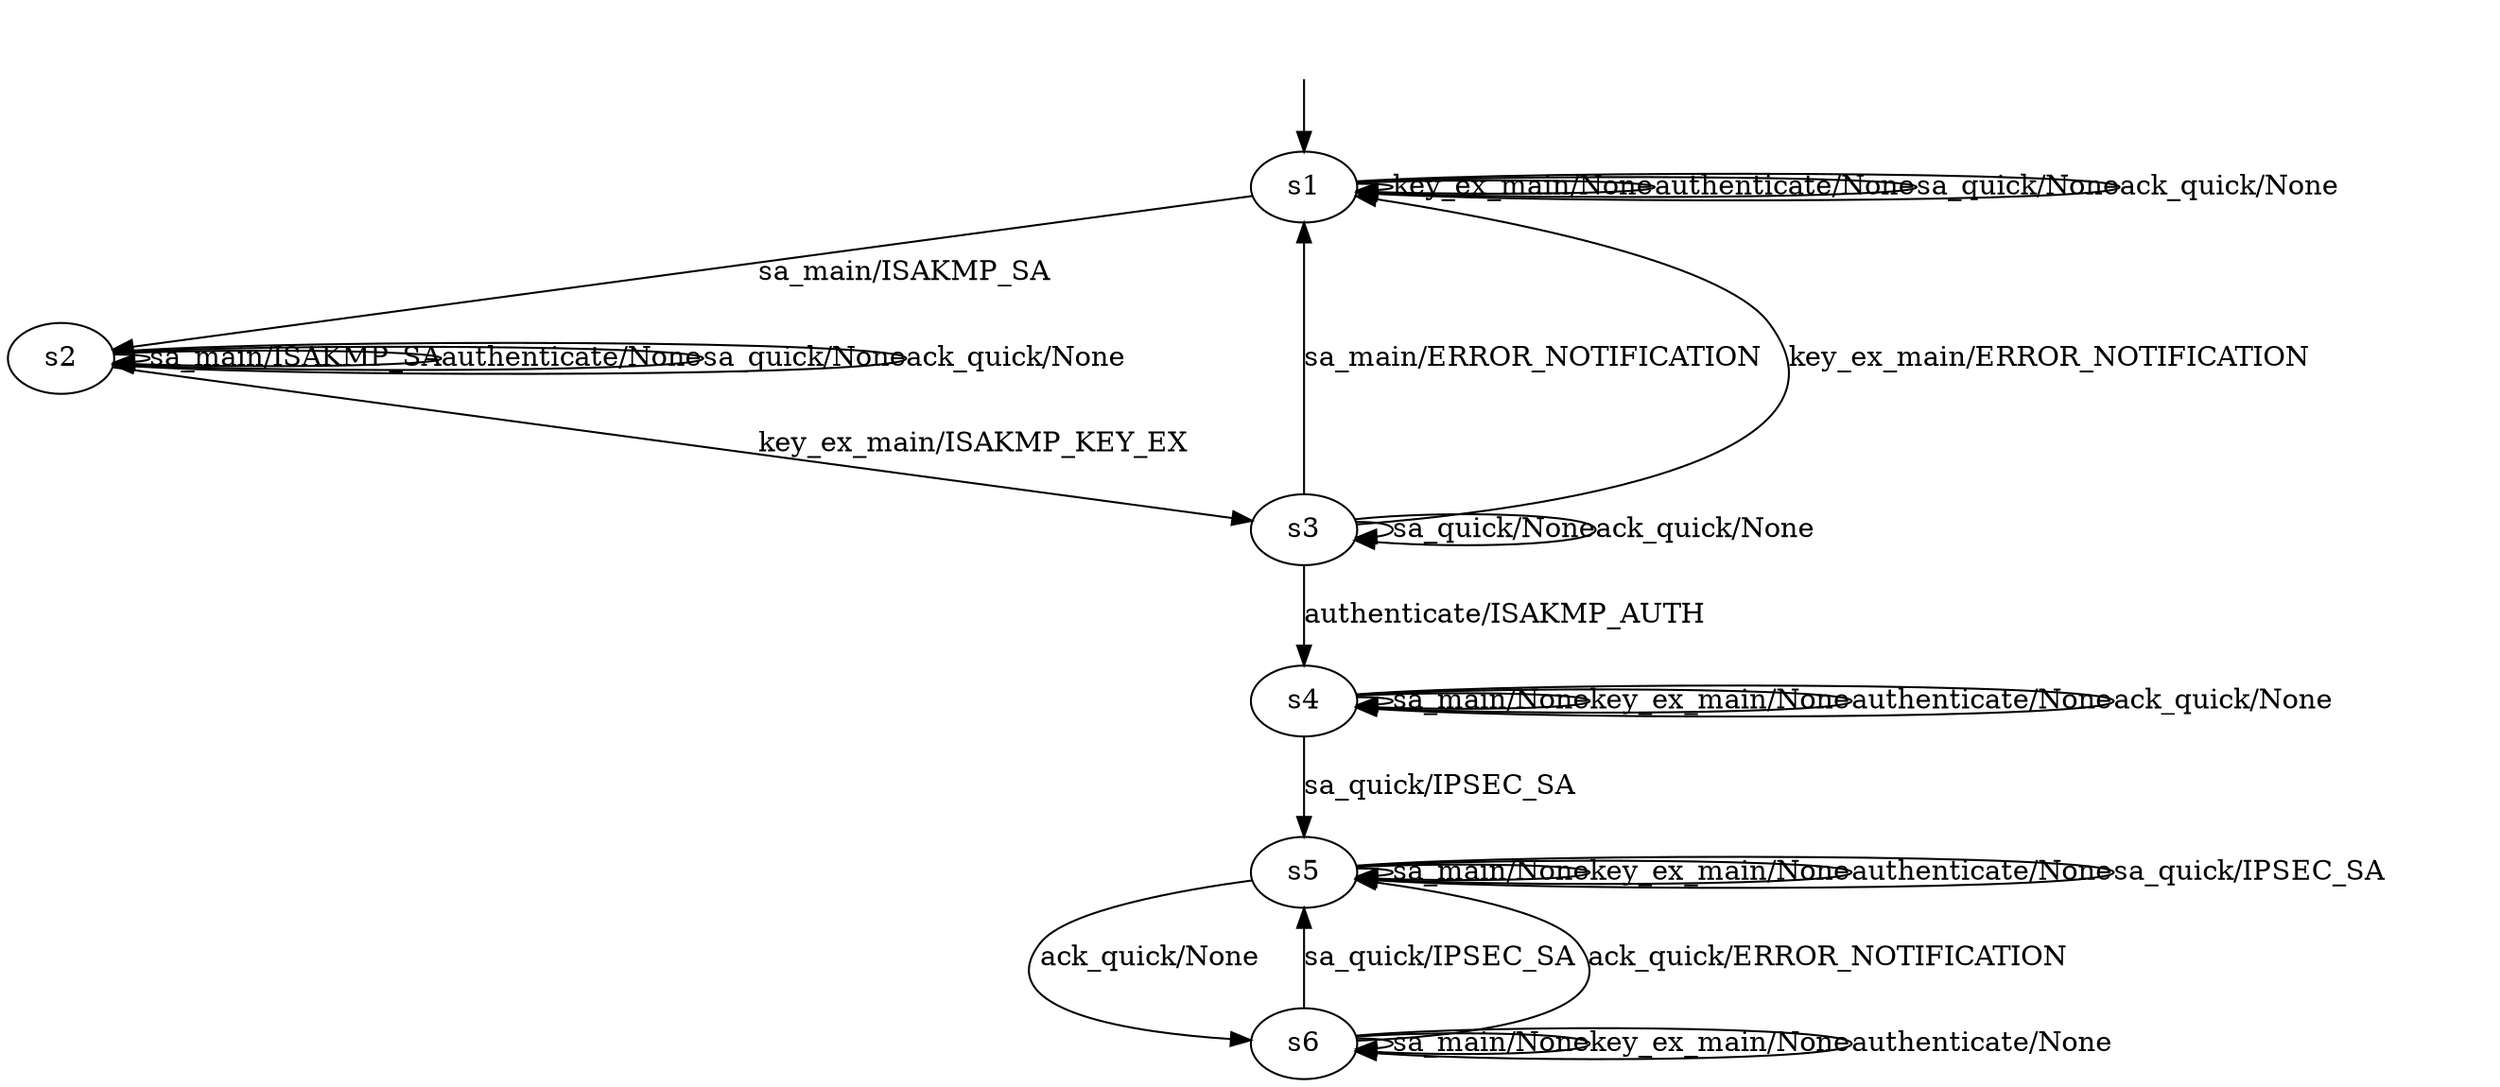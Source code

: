 digraph "strong.dot" {
s1 [label=s1];
s2 [label=s2];
s3 [label=s3];
s4 [label=s4];
s5 [label=s5];
s6 [label=s6];
s1 -> s2  [label="sa_main/ISAKMP_SA"];
s1 -> s1  [label="key_ex_main/None"];
s1 -> s1  [label="authenticate/None"];
s1 -> s1  [label="sa_quick/None"];
s1 -> s1  [label="ack_quick/None"];
s2 -> s2  [label="sa_main/ISAKMP_SA"];
s2 -> s3  [label="key_ex_main/ISAKMP_KEY_EX"];
s2 -> s2  [label="authenticate/None"];
s2 -> s2  [label="sa_quick/None"];
s2 -> s2  [label="ack_quick/None"];
s3 -> s1  [label="sa_main/ERROR_NOTIFICATION"];
s3 -> s1  [label="key_ex_main/ERROR_NOTIFICATION"];
s3 -> s4  [label="authenticate/ISAKMP_AUTH"];
s3 -> s3  [label="sa_quick/None"];
s3 -> s3  [label="ack_quick/None"];
s4 -> s4  [label="sa_main/None"];
s4 -> s4  [label="key_ex_main/None"];
s4 -> s4  [label="authenticate/None"];
s4 -> s5  [label="sa_quick/IPSEC_SA"];
s4 -> s4  [label="ack_quick/None"];
s5 -> s5  [label="sa_main/None"];
s5 -> s5  [label="key_ex_main/None"];
s5 -> s5  [label="authenticate/None"];
s5 -> s5  [label="sa_quick/IPSEC_SA"];
s5 -> s6  [label="ack_quick/None"];
s6 -> s6  [label="sa_main/None"];
s6 -> s6  [label="key_ex_main/None"];
s6 -> s6  [label="authenticate/None"];
s6 -> s5  [label="sa_quick/IPSEC_SA"];
s6 -> s5  [label="ack_quick/ERROR_NOTIFICATION"];
__start0 [label="", shape=none];
__start0 -> s1  [label=""];
}
